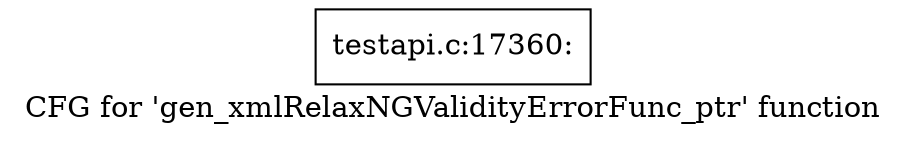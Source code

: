 digraph "CFG for 'gen_xmlRelaxNGValidityErrorFunc_ptr' function" {
	label="CFG for 'gen_xmlRelaxNGValidityErrorFunc_ptr' function";

	Node0x4573840 [shape=record,label="{testapi.c:17360:}"];
}
